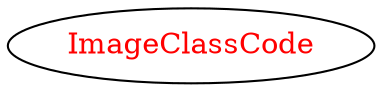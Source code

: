 digraph dependencyGraph {
 concentrate=true;
 ranksep="2.0";
 rankdir="LR"; 
 splines="ortho";
"ImageClassCode" [fontcolor="red"];
}